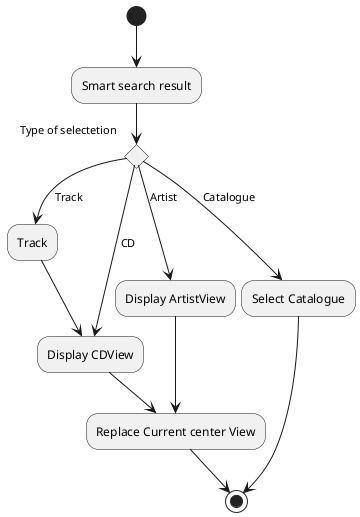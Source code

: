 @startuml
(*)  --> "Smart search result"
If "Type of selectetion" then
--> [Track] "Track"
--> "Display CDView"
else
--> [CD] "Display CDView"
--> "Replace Current center View"
else
--> [Artist] "Display ArtistView"
--> "Replace Current center View"
else
--> [Catalogue] "Select Catalogue"
-->(*)
Endif
"Replace Current center View"-->(*)

@enduml